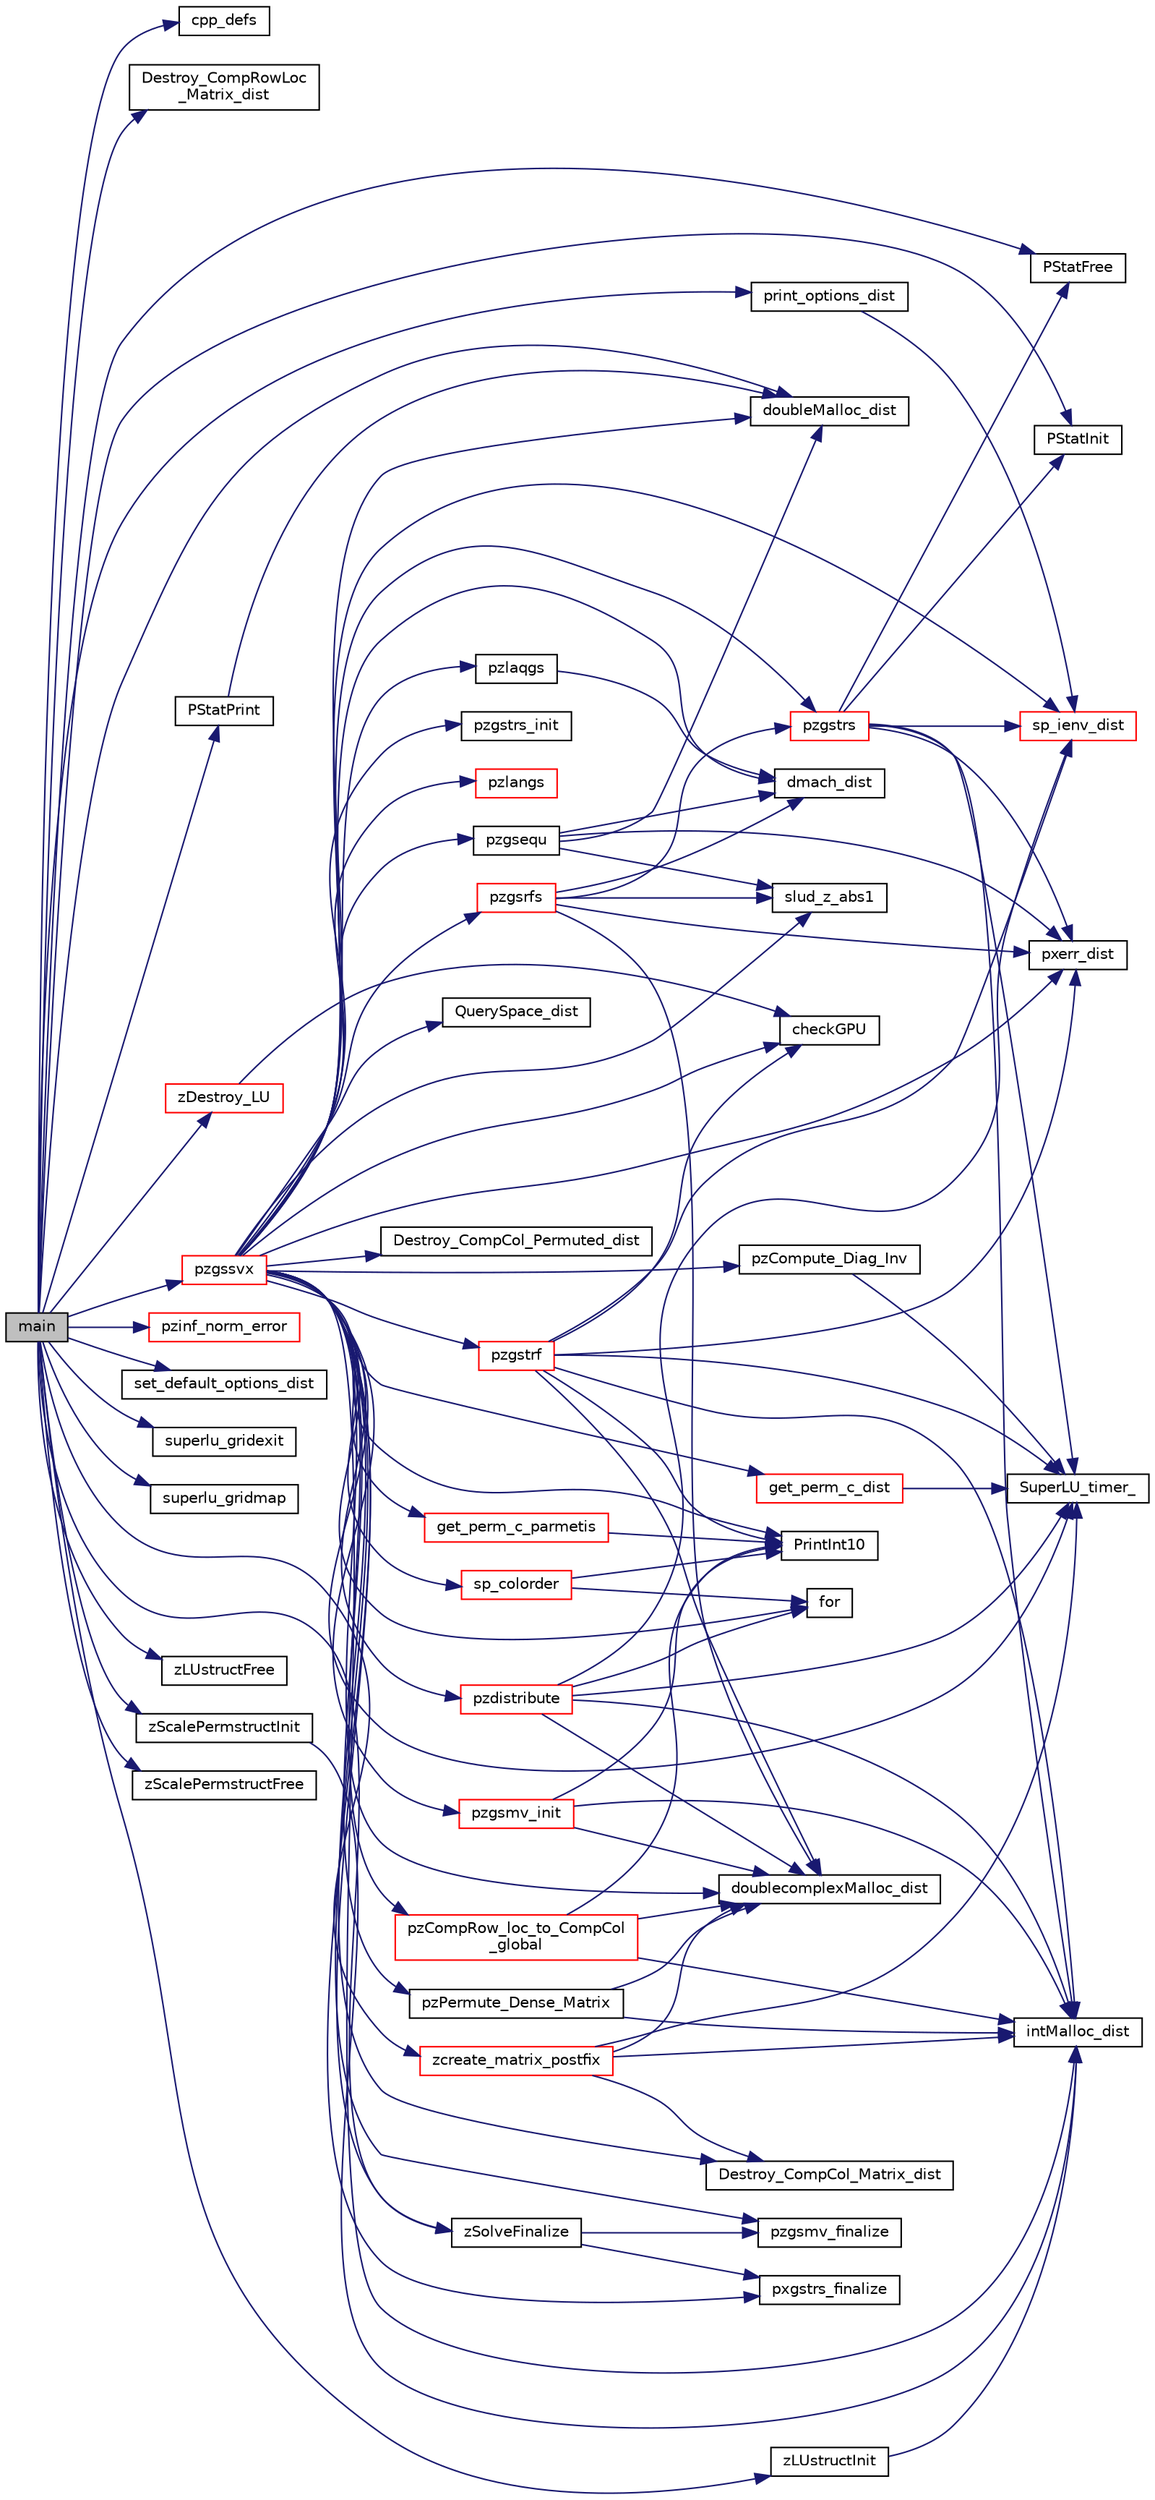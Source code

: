 digraph "main"
{
 // LATEX_PDF_SIZE
  edge [fontname="Helvetica",fontsize="10",labelfontname="Helvetica",labelfontsize="10"];
  node [fontname="Helvetica",fontsize="10",shape=record];
  rankdir="LR";
  Node1 [label="main",height=0.2,width=0.4,color="black", fillcolor="grey75", style="filled", fontcolor="black",tooltip=" "];
  Node1 -> Node2 [color="midnightblue",fontsize="10",style="solid",fontname="Helvetica"];
  Node2 [label="cpp_defs",height=0.2,width=0.4,color="black", fillcolor="white", style="filled",URL="$pddrive_8c.html#a2e2c03ad069d4aebdbd3358e4b191593",tooltip=" "];
  Node1 -> Node3 [color="midnightblue",fontsize="10",style="solid",fontname="Helvetica"];
  Node3 [label="Destroy_CompRowLoc\l_Matrix_dist",height=0.2,width=0.4,color="black", fillcolor="white", style="filled",URL="$superlu__defs_8h.html#af81cf1c066358e462837828031da4a2c",tooltip=" "];
  Node1 -> Node4 [color="midnightblue",fontsize="10",style="solid",fontname="Helvetica"];
  Node4 [label="doubleMalloc_dist",height=0.2,width=0.4,color="black", fillcolor="white", style="filled",URL="$dmemory__dist_8c.html#a52dc9c97e580c07ec4af763f1755a2ba",tooltip=" "];
  Node1 -> Node5 [color="midnightblue",fontsize="10",style="solid",fontname="Helvetica"];
  Node5 [label="print_options_dist",height=0.2,width=0.4,color="black", fillcolor="white", style="filled",URL="$superlu__defs_8h.html#a0786e160fdc6d8f413452f446068dad1",tooltip="Print the options setting."];
  Node5 -> Node6 [color="midnightblue",fontsize="10",style="solid",fontname="Helvetica"];
  Node6 [label="sp_ienv_dist",height=0.2,width=0.4,color="red", fillcolor="white", style="filled",URL="$SRC_2sp__ienv_8c.html#a004725eb174f73ba121db829451a8e8c",tooltip=" "];
  Node1 -> Node8 [color="midnightblue",fontsize="10",style="solid",fontname="Helvetica"];
  Node8 [label="PStatFree",height=0.2,width=0.4,color="black", fillcolor="white", style="filled",URL="$superlu__defs_8h.html#a72c21f510c552d12a9156c91fb0d2590",tooltip=" "];
  Node1 -> Node9 [color="midnightblue",fontsize="10",style="solid",fontname="Helvetica"];
  Node9 [label="PStatInit",height=0.2,width=0.4,color="black", fillcolor="white", style="filled",URL="$superlu__defs_8h.html#a6a4d9e2e43171f86980fd9f3ebd34f83",tooltip=" "];
  Node1 -> Node10 [color="midnightblue",fontsize="10",style="solid",fontname="Helvetica"];
  Node10 [label="PStatPrint",height=0.2,width=0.4,color="black", fillcolor="white", style="filled",URL="$superlu__defs_8h.html#a69b52d648c38fa18f68d4b5f5689d4a2",tooltip=" "];
  Node10 -> Node4 [color="midnightblue",fontsize="10",style="solid",fontname="Helvetica"];
  Node1 -> Node11 [color="midnightblue",fontsize="10",style="solid",fontname="Helvetica"];
  Node11 [label="pzgssvx",height=0.2,width=0.4,color="red", fillcolor="white", style="filled",URL="$pzgssvx_8c.html#ab6d597b6774ca4be292fe5d4282a131f",tooltip=" "];
  Node11 -> Node12 [color="midnightblue",fontsize="10",style="solid",fontname="Helvetica"];
  Node12 [label="checkGPU",height=0.2,width=0.4,color="black", fillcolor="white", style="filled",URL="$gpu__api__utils_8c.html#af8ca70316086ecfe46b3dd727da84ec5",tooltip=" "];
  Node11 -> Node13 [color="midnightblue",fontsize="10",style="solid",fontname="Helvetica"];
  Node13 [label="Destroy_CompCol_Matrix_dist",height=0.2,width=0.4,color="black", fillcolor="white", style="filled",URL="$superlu__defs_8h.html#a19148d48069c04e21a7ea94d53043f6f",tooltip=" "];
  Node11 -> Node14 [color="midnightblue",fontsize="10",style="solid",fontname="Helvetica"];
  Node14 [label="Destroy_CompCol_Permuted_dist",height=0.2,width=0.4,color="black", fillcolor="white", style="filled",URL="$superlu__defs_8h.html#a658c586f65e61ef7758b72aa81d56a48",tooltip="A is of type Stype==NCP."];
  Node11 -> Node15 [color="midnightblue",fontsize="10",style="solid",fontname="Helvetica"];
  Node15 [label="dmach_dist",height=0.2,width=0.4,color="black", fillcolor="white", style="filled",URL="$dmach__dist_8c.html#a9f1d303ee9a82228d1979f3618c27e85",tooltip=" "];
  Node11 -> Node16 [color="midnightblue",fontsize="10",style="solid",fontname="Helvetica"];
  Node16 [label="doublecomplexMalloc_dist",height=0.2,width=0.4,color="black", fillcolor="white", style="filled",URL="$superlu__zdefs_8h.html#af9c619b6f1f8f20b5bc70551bd10c84a",tooltip=" "];
  Node11 -> Node4 [color="midnightblue",fontsize="10",style="solid",fontname="Helvetica"];
  Node11 -> Node17 [color="midnightblue",fontsize="10",style="solid",fontname="Helvetica"];
  Node17 [label="for",height=0.2,width=0.4,color="black", fillcolor="white", style="filled",URL="$dutil__dist_8c.html#a1fa3106fcf315ec2c58c319e589230cd",tooltip=" "];
  Node11 -> Node18 [color="midnightblue",fontsize="10",style="solid",fontname="Helvetica"];
  Node18 [label="get_perm_c_dist",height=0.2,width=0.4,color="red", fillcolor="white", style="filled",URL="$get__perm__c_8c.html#a04a4ecd61a85915115f4a65295f9c71d",tooltip=" "];
  Node18 -> Node31 [color="midnightblue",fontsize="10",style="solid",fontname="Helvetica"];
  Node31 [label="SuperLU_timer_",height=0.2,width=0.4,color="black", fillcolor="white", style="filled",URL="$superlu__timer_8c.html#a0c6777573bbfe81917cd381e0090d355",tooltip=" "];
  Node11 -> Node32 [color="midnightblue",fontsize="10",style="solid",fontname="Helvetica"];
  Node32 [label="get_perm_c_parmetis",height=0.2,width=0.4,color="red", fillcolor="white", style="filled",URL="$get__perm__c__parmetis_8c.html#a3619fbfb31f41802d07339f7c1f4f6e1",tooltip=" "];
  Node32 -> Node36 [color="midnightblue",fontsize="10",style="solid",fontname="Helvetica"];
  Node36 [label="PrintInt10",height=0.2,width=0.4,color="black", fillcolor="white", style="filled",URL="$superlu__defs_8h.html#ab03f0fccabf0c7a84b0e2c99c2988809",tooltip=" "];
  Node11 -> Node34 [color="midnightblue",fontsize="10",style="solid",fontname="Helvetica"];
  Node34 [label="intMalloc_dist",height=0.2,width=0.4,color="black", fillcolor="white", style="filled",URL="$memory_8c.html#a2c2df35072e313373438cccdb98b885c",tooltip=" "];
  Node11 -> Node36 [color="midnightblue",fontsize="10",style="solid",fontname="Helvetica"];
  Node11 -> Node37 [color="midnightblue",fontsize="10",style="solid",fontname="Helvetica"];
  Node37 [label="pxerr_dist",height=0.2,width=0.4,color="black", fillcolor="white", style="filled",URL="$pxerr__dist_8c.html#a83457ff10ec305ba2d5c47fcb3db3300",tooltip=" "];
  Node11 -> Node38 [color="midnightblue",fontsize="10",style="solid",fontname="Helvetica"];
  Node38 [label="pxgstrs_finalize",height=0.2,width=0.4,color="black", fillcolor="white", style="filled",URL="$superlu__ddefs_8h.html#aabf0cd62d7253981c2c07b46b728b44d",tooltip=" "];
  Node11 -> Node39 [color="midnightblue",fontsize="10",style="solid",fontname="Helvetica"];
  Node39 [label="pzCompRow_loc_to_CompCol\l_global",height=0.2,width=0.4,color="red", fillcolor="white", style="filled",URL="$pzutil_8c.html#a0203861c49ec83136fa33f738f106529",tooltip="Gather A from the distributed compressed row format to global A in compressed column format."];
  Node39 -> Node16 [color="midnightblue",fontsize="10",style="solid",fontname="Helvetica"];
  Node39 -> Node34 [color="midnightblue",fontsize="10",style="solid",fontname="Helvetica"];
  Node39 -> Node36 [color="midnightblue",fontsize="10",style="solid",fontname="Helvetica"];
  Node11 -> Node42 [color="midnightblue",fontsize="10",style="solid",fontname="Helvetica"];
  Node42 [label="pzCompute_Diag_Inv",height=0.2,width=0.4,color="black", fillcolor="white", style="filled",URL="$pzgstrs_8c.html#a62ebf9c2cbb8d5d4f8dc7a6e840e6365",tooltip=" "];
  Node42 -> Node31 [color="midnightblue",fontsize="10",style="solid",fontname="Helvetica"];
  Node11 -> Node43 [color="midnightblue",fontsize="10",style="solid",fontname="Helvetica"];
  Node43 [label="pzdistribute",height=0.2,width=0.4,color="red", fillcolor="white", style="filled",URL="$pzdistribute_8c.html#adaa8811c6cc514398a9fcf055d519959",tooltip=" "];
  Node43 -> Node16 [color="midnightblue",fontsize="10",style="solid",fontname="Helvetica"];
  Node43 -> Node17 [color="midnightblue",fontsize="10",style="solid",fontname="Helvetica"];
  Node43 -> Node34 [color="midnightblue",fontsize="10",style="solid",fontname="Helvetica"];
  Node43 -> Node6 [color="midnightblue",fontsize="10",style="solid",fontname="Helvetica"];
  Node43 -> Node31 [color="midnightblue",fontsize="10",style="solid",fontname="Helvetica"];
  Node11 -> Node56 [color="midnightblue",fontsize="10",style="solid",fontname="Helvetica"];
  Node56 [label="pzgsequ",height=0.2,width=0.4,color="black", fillcolor="white", style="filled",URL="$pzgsequ_8c.html#a333aebdc4299b4f0161dfd0a245d8fa5",tooltip=" "];
  Node56 -> Node15 [color="midnightblue",fontsize="10",style="solid",fontname="Helvetica"];
  Node56 -> Node4 [color="midnightblue",fontsize="10",style="solid",fontname="Helvetica"];
  Node56 -> Node37 [color="midnightblue",fontsize="10",style="solid",fontname="Helvetica"];
  Node56 -> Node57 [color="midnightblue",fontsize="10",style="solid",fontname="Helvetica"];
  Node57 [label="slud_z_abs1",height=0.2,width=0.4,color="black", fillcolor="white", style="filled",URL="$dcomplex_8h.html#a4984d4ed64c9f03d82a7ac0421146576",tooltip=" "];
  Node11 -> Node58 [color="midnightblue",fontsize="10",style="solid",fontname="Helvetica"];
  Node58 [label="pzgsmv_finalize",height=0.2,width=0.4,color="black", fillcolor="white", style="filled",URL="$SRC_2pzgsmv_8c.html#ad8572eace2d18cb27ef53ab1193c1371",tooltip=" "];
  Node11 -> Node59 [color="midnightblue",fontsize="10",style="solid",fontname="Helvetica"];
  Node59 [label="pzgsmv_init",height=0.2,width=0.4,color="red", fillcolor="white", style="filled",URL="$SRC_2pzgsmv_8c.html#ac154f1bee69807fc725bb238152180b4",tooltip=" "];
  Node59 -> Node16 [color="midnightblue",fontsize="10",style="solid",fontname="Helvetica"];
  Node59 -> Node34 [color="midnightblue",fontsize="10",style="solid",fontname="Helvetica"];
  Node59 -> Node36 [color="midnightblue",fontsize="10",style="solid",fontname="Helvetica"];
  Node11 -> Node60 [color="midnightblue",fontsize="10",style="solid",fontname="Helvetica"];
  Node60 [label="pzgsrfs",height=0.2,width=0.4,color="red", fillcolor="white", style="filled",URL="$pzgsrfs_8c.html#aa9c3f672e7122af1f5edba64966739c5",tooltip=" "];
  Node60 -> Node15 [color="midnightblue",fontsize="10",style="solid",fontname="Helvetica"];
  Node60 -> Node16 [color="midnightblue",fontsize="10",style="solid",fontname="Helvetica"];
  Node60 -> Node37 [color="midnightblue",fontsize="10",style="solid",fontname="Helvetica"];
  Node60 -> Node63 [color="midnightblue",fontsize="10",style="solid",fontname="Helvetica"];
  Node63 [label="pzgstrs",height=0.2,width=0.4,color="red", fillcolor="white", style="filled",URL="$pzgstrs_8c.html#ad7fb92ed451f1230e570ea3731908689",tooltip=" "];
  Node63 -> Node34 [color="midnightblue",fontsize="10",style="solid",fontname="Helvetica"];
  Node63 -> Node8 [color="midnightblue",fontsize="10",style="solid",fontname="Helvetica"];
  Node63 -> Node9 [color="midnightblue",fontsize="10",style="solid",fontname="Helvetica"];
  Node63 -> Node37 [color="midnightblue",fontsize="10",style="solid",fontname="Helvetica"];
  Node63 -> Node6 [color="midnightblue",fontsize="10",style="solid",fontname="Helvetica"];
  Node63 -> Node31 [color="midnightblue",fontsize="10",style="solid",fontname="Helvetica"];
  Node60 -> Node57 [color="midnightblue",fontsize="10",style="solid",fontname="Helvetica"];
  Node11 -> Node81 [color="midnightblue",fontsize="10",style="solid",fontname="Helvetica"];
  Node81 [label="pzgstrf",height=0.2,width=0.4,color="red", fillcolor="white", style="filled",URL="$pzgstrf_8c.html#ab55f41f34cfb8ffeac9a523f4c75d8e3",tooltip=" "];
  Node81 -> Node12 [color="midnightblue",fontsize="10",style="solid",fontname="Helvetica"];
  Node81 -> Node16 [color="midnightblue",fontsize="10",style="solid",fontname="Helvetica"];
  Node81 -> Node34 [color="midnightblue",fontsize="10",style="solid",fontname="Helvetica"];
  Node81 -> Node36 [color="midnightblue",fontsize="10",style="solid",fontname="Helvetica"];
  Node81 -> Node37 [color="midnightblue",fontsize="10",style="solid",fontname="Helvetica"];
  Node81 -> Node6 [color="midnightblue",fontsize="10",style="solid",fontname="Helvetica"];
  Node81 -> Node31 [color="midnightblue",fontsize="10",style="solid",fontname="Helvetica"];
  Node11 -> Node63 [color="midnightblue",fontsize="10",style="solid",fontname="Helvetica"];
  Node11 -> Node112 [color="midnightblue",fontsize="10",style="solid",fontname="Helvetica"];
  Node112 [label="pzgstrs_init",height=0.2,width=0.4,color="black", fillcolor="white", style="filled",URL="$pzutil_8c.html#ae55484a096ab920737935a8a20f51c65",tooltip="Destroy distributed L & U matrices. *‍/ void zDestroy_LU(int_t n, gridinfo_t *grid,..."];
  Node11 -> Node113 [color="midnightblue",fontsize="10",style="solid",fontname="Helvetica"];
  Node113 [label="pzlangs",height=0.2,width=0.4,color="red", fillcolor="white", style="filled",URL="$pzlangs_8c.html#aa4e137172f27b1e340995e417fd2e7ae",tooltip=" "];
  Node11 -> Node115 [color="midnightblue",fontsize="10",style="solid",fontname="Helvetica"];
  Node115 [label="pzlaqgs",height=0.2,width=0.4,color="black", fillcolor="white", style="filled",URL="$pzlaqgs_8c.html#a14f828cb78f82b535dc38b023d28f85a",tooltip=" "];
  Node115 -> Node15 [color="midnightblue",fontsize="10",style="solid",fontname="Helvetica"];
  Node11 -> Node116 [color="midnightblue",fontsize="10",style="solid",fontname="Helvetica"];
  Node116 [label="pzPermute_Dense_Matrix",height=0.2,width=0.4,color="black", fillcolor="white", style="filled",URL="$pzutil_8c.html#a9f017439eeac00a3a79a07f8f50deb65",tooltip="Permute the distributed dense matrix: B <= perm(X). perm[i] = j means the i-th row of X is in the j-t..."];
  Node116 -> Node16 [color="midnightblue",fontsize="10",style="solid",fontname="Helvetica"];
  Node116 -> Node34 [color="midnightblue",fontsize="10",style="solid",fontname="Helvetica"];
  Node11 -> Node117 [color="midnightblue",fontsize="10",style="solid",fontname="Helvetica"];
  Node117 [label="QuerySpace_dist",height=0.2,width=0.4,color="black", fillcolor="white", style="filled",URL="$memory_8c.html#a8413ce1e40449eb9066b27bf5f01f200",tooltip=" "];
  Node11 -> Node57 [color="midnightblue",fontsize="10",style="solid",fontname="Helvetica"];
  Node11 -> Node118 [color="midnightblue",fontsize="10",style="solid",fontname="Helvetica"];
  Node118 [label="sp_colorder",height=0.2,width=0.4,color="red", fillcolor="white", style="filled",URL="$sp__colorder_8c.html#a6ad60314d2dc47dad994c8c9d30a47c1",tooltip=" "];
  Node118 -> Node17 [color="midnightblue",fontsize="10",style="solid",fontname="Helvetica"];
  Node118 -> Node36 [color="midnightblue",fontsize="10",style="solid",fontname="Helvetica"];
  Node11 -> Node6 [color="midnightblue",fontsize="10",style="solid",fontname="Helvetica"];
  Node11 -> Node31 [color="midnightblue",fontsize="10",style="solid",fontname="Helvetica"];
  Node11 -> Node190 [color="midnightblue",fontsize="10",style="solid",fontname="Helvetica"];
  Node190 [label="zSolveFinalize",height=0.2,width=0.4,color="black", fillcolor="white", style="filled",URL="$pzutil_8c.html#a3beaa9d1000fa77b5793ebf3250092b0",tooltip="Release the resources used for the solution phase."];
  Node190 -> Node38 [color="midnightblue",fontsize="10",style="solid",fontname="Helvetica"];
  Node190 -> Node58 [color="midnightblue",fontsize="10",style="solid",fontname="Helvetica"];
  Node1 -> Node193 [color="midnightblue",fontsize="10",style="solid",fontname="Helvetica"];
  Node193 [label="pzinf_norm_error",height=0.2,width=0.4,color="red", fillcolor="white", style="filled",URL="$pzutil_8c.html#a4f3f83733f653f8971a2da73e25770cc",tooltip="Check the inf-norm of the error vector."];
  Node1 -> Node194 [color="midnightblue",fontsize="10",style="solid",fontname="Helvetica"];
  Node194 [label="set_default_options_dist",height=0.2,width=0.4,color="black", fillcolor="white", style="filled",URL="$superlu__defs_8h.html#ae4620e0e61b047a0fe6437b250a68b9b",tooltip="Set the default values for the options argument."];
  Node1 -> Node195 [color="midnightblue",fontsize="10",style="solid",fontname="Helvetica"];
  Node195 [label="superlu_gridexit",height=0.2,width=0.4,color="black", fillcolor="white", style="filled",URL="$superlu__defs_8h.html#ab151232cdf0e52a85e0f27319f358fd4",tooltip=" "];
  Node1 -> Node196 [color="midnightblue",fontsize="10",style="solid",fontname="Helvetica"];
  Node196 [label="superlu_gridmap",height=0.2,width=0.4,color="black", fillcolor="white", style="filled",URL="$superlu__defs_8h.html#a9541b30518da781df45dade371745b46",tooltip="All processes in the MPI communicator must call this routine."];
  Node1 -> Node197 [color="midnightblue",fontsize="10",style="solid",fontname="Helvetica"];
  Node197 [label="zcreate_matrix_postfix",height=0.2,width=0.4,color="red", fillcolor="white", style="filled",URL="$superlu__zdefs_8h.html#a4717c8b0363cb4de3fb37f4db8240f26",tooltip=" "];
  Node197 -> Node13 [color="midnightblue",fontsize="10",style="solid",fontname="Helvetica"];
  Node197 -> Node16 [color="midnightblue",fontsize="10",style="solid",fontname="Helvetica"];
  Node197 -> Node34 [color="midnightblue",fontsize="10",style="solid",fontname="Helvetica"];
  Node197 -> Node31 [color="midnightblue",fontsize="10",style="solid",fontname="Helvetica"];
  Node1 -> Node223 [color="midnightblue",fontsize="10",style="solid",fontname="Helvetica"];
  Node223 [label="zDestroy_LU",height=0.2,width=0.4,color="red", fillcolor="white", style="filled",URL="$pzutil_8c.html#ace220b952cea5410da17babf66aaab88",tooltip="Destroy distributed L & U matrices."];
  Node223 -> Node12 [color="midnightblue",fontsize="10",style="solid",fontname="Helvetica"];
  Node1 -> Node225 [color="midnightblue",fontsize="10",style="solid",fontname="Helvetica"];
  Node225 [label="zLUstructFree",height=0.2,width=0.4,color="black", fillcolor="white", style="filled",URL="$pzutil_8c.html#a3b603584d45a748c9f51b3f03b6080d2",tooltip="Deallocate LUstruct."];
  Node1 -> Node226 [color="midnightblue",fontsize="10",style="solid",fontname="Helvetica"];
  Node226 [label="zLUstructInit",height=0.2,width=0.4,color="black", fillcolor="white", style="filled",URL="$pzutil_8c.html#a33945727166929fef29e6426db221ebe",tooltip="Allocate storage in LUstruct."];
  Node226 -> Node34 [color="midnightblue",fontsize="10",style="solid",fontname="Helvetica"];
  Node1 -> Node227 [color="midnightblue",fontsize="10",style="solid",fontname="Helvetica"];
  Node227 [label="zScalePermstructFree",height=0.2,width=0.4,color="black", fillcolor="white", style="filled",URL="$superlu__zdefs_8h.html#aa9406c7121d71f77fd8b2214784ba358",tooltip="Deallocate ScalePermstruct."];
  Node1 -> Node228 [color="midnightblue",fontsize="10",style="solid",fontname="Helvetica"];
  Node228 [label="zScalePermstructInit",height=0.2,width=0.4,color="black", fillcolor="white", style="filled",URL="$superlu__zdefs_8h.html#acbdfe14ab4ac81cd43eb9a88c4f7863e",tooltip="Allocate storage in ScalePermstruct."];
  Node228 -> Node34 [color="midnightblue",fontsize="10",style="solid",fontname="Helvetica"];
  Node1 -> Node190 [color="midnightblue",fontsize="10",style="solid",fontname="Helvetica"];
}
